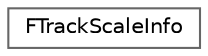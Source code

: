 digraph "Graphical Class Hierarchy"
{
 // INTERACTIVE_SVG=YES
 // LATEX_PDF_SIZE
  bgcolor="transparent";
  edge [fontname=Helvetica,fontsize=10,labelfontname=Helvetica,labelfontsize=10];
  node [fontname=Helvetica,fontsize=10,shape=box,height=0.2,width=0.4];
  rankdir="LR";
  Node0 [id="Node000000",label="FTrackScaleInfo",height=0.2,width=0.4,color="grey40", fillcolor="white", style="filled",URL="$d0/d82/structFTrackScaleInfo.html",tooltip="Utility struct for converting between curve space and local/absolute screen space."];
}
